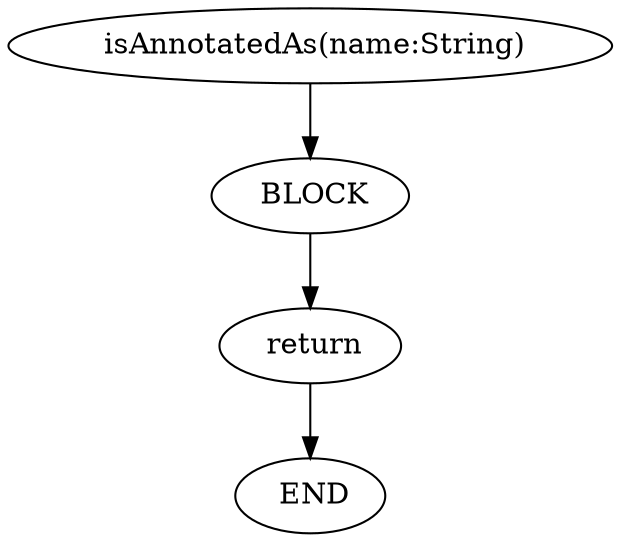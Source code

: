 digraph testGraph {
1756[label=" isAnnotatedAs(name:String)"]
1758[label="BLOCK"]
1756 -> 1758[color=black]
1758[label=" BLOCK"]
1759[label="return"]
1758 -> 1759[color=black]
1759[label=" return"]
1757[label="END"]
1759 -> 1757[color=black]
1757[label=" END"]
}
